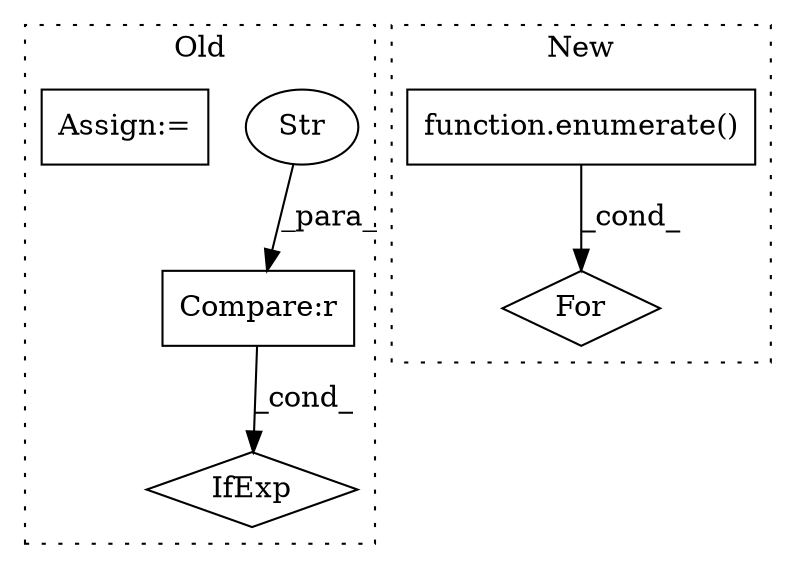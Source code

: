 digraph G {
subgraph cluster0 {
1 [label="IfExp" a="51" s="1103,1121" l="4,6" shape="diamond"];
4 [label="Compare:r" a="40" s="1107" l="14" shape="box"];
5 [label="Str" a="66" s="1107" l="3" shape="ellipse"];
6 [label="Assign:=" a="68" s="1162" l="3" shape="box"];
label = "Old";
style="dotted";
}
subgraph cluster1 {
2 [label="function.enumerate()" a="75" s="1113,1126" l="10,1" shape="box"];
3 [label="For" a="107" s="1098,1127" l="4,18" shape="diamond"];
label = "New";
style="dotted";
}
2 -> 3 [label="_cond_"];
4 -> 1 [label="_cond_"];
5 -> 4 [label="_para_"];
}